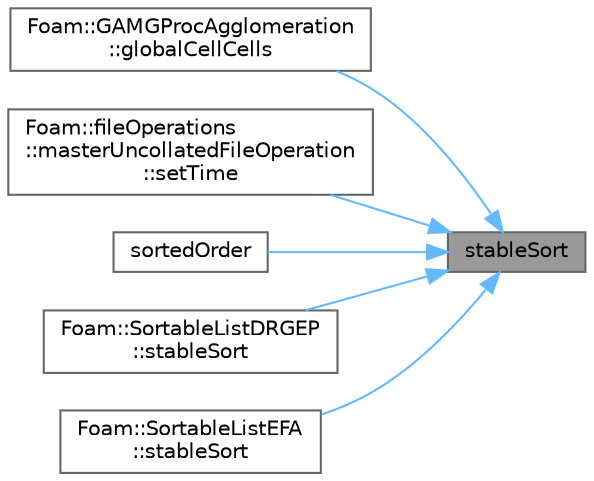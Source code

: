 digraph "stableSort"
{
 // LATEX_PDF_SIZE
  bgcolor="transparent";
  edge [fontname=Helvetica,fontsize=10,labelfontname=Helvetica,labelfontsize=10];
  node [fontname=Helvetica,fontsize=10,shape=box,height=0.2,width=0.4];
  rankdir="RL";
  Node1 [id="Node000001",label="stableSort",height=0.2,width=0.4,color="gray40", fillcolor="grey60", style="filled", fontcolor="black",tooltip=" "];
  Node1 -> Node2 [id="edge1_Node000001_Node000002",dir="back",color="steelblue1",style="solid",tooltip=" "];
  Node2 [id="Node000002",label="Foam::GAMGProcAgglomeration\l::globalCellCells",height=0.2,width=0.4,color="grey40", fillcolor="white", style="filled",URL="$classFoam_1_1GAMGProcAgglomeration.html#a59b7daeb97bb6479a59cdeacff965dc5",tooltip=" "];
  Node1 -> Node3 [id="edge2_Node000001_Node000003",dir="back",color="steelblue1",style="solid",tooltip=" "];
  Node3 [id="Node000003",label="Foam::fileOperations\l::masterUncollatedFileOperation\l::setTime",height=0.2,width=0.4,color="grey40", fillcolor="white", style="filled",URL="$classFoam_1_1fileOperations_1_1masterUncollatedFileOperation.html#a398680a4b421bf2356cfb6c3e0d25282",tooltip=" "];
  Node1 -> Node4 [id="edge3_Node000001_Node000004",dir="back",color="steelblue1",style="solid",tooltip=" "];
  Node4 [id="Node000004",label="sortedOrder",height=0.2,width=0.4,color="grey40", fillcolor="white", style="filled",URL="$namespaceFoam.html#a6b335c42dbef6ed01d5166dc22af270c",tooltip=" "];
  Node1 -> Node5 [id="edge4_Node000001_Node000005",dir="back",color="steelblue1",style="solid",tooltip=" "];
  Node5 [id="Node000005",label="Foam::SortableListDRGEP\l::stableSort",height=0.2,width=0.4,color="grey40", fillcolor="white", style="filled",URL="$classFoam_1_1SortableListDRGEP.html#a21a6dab368a0a08089b42c6d8537817a",tooltip=" "];
  Node1 -> Node6 [id="edge5_Node000001_Node000006",dir="back",color="steelblue1",style="solid",tooltip=" "];
  Node6 [id="Node000006",label="Foam::SortableListEFA\l::stableSort",height=0.2,width=0.4,color="grey40", fillcolor="white", style="filled",URL="$classFoam_1_1SortableListEFA.html#a21a6dab368a0a08089b42c6d8537817a",tooltip=" "];
}
